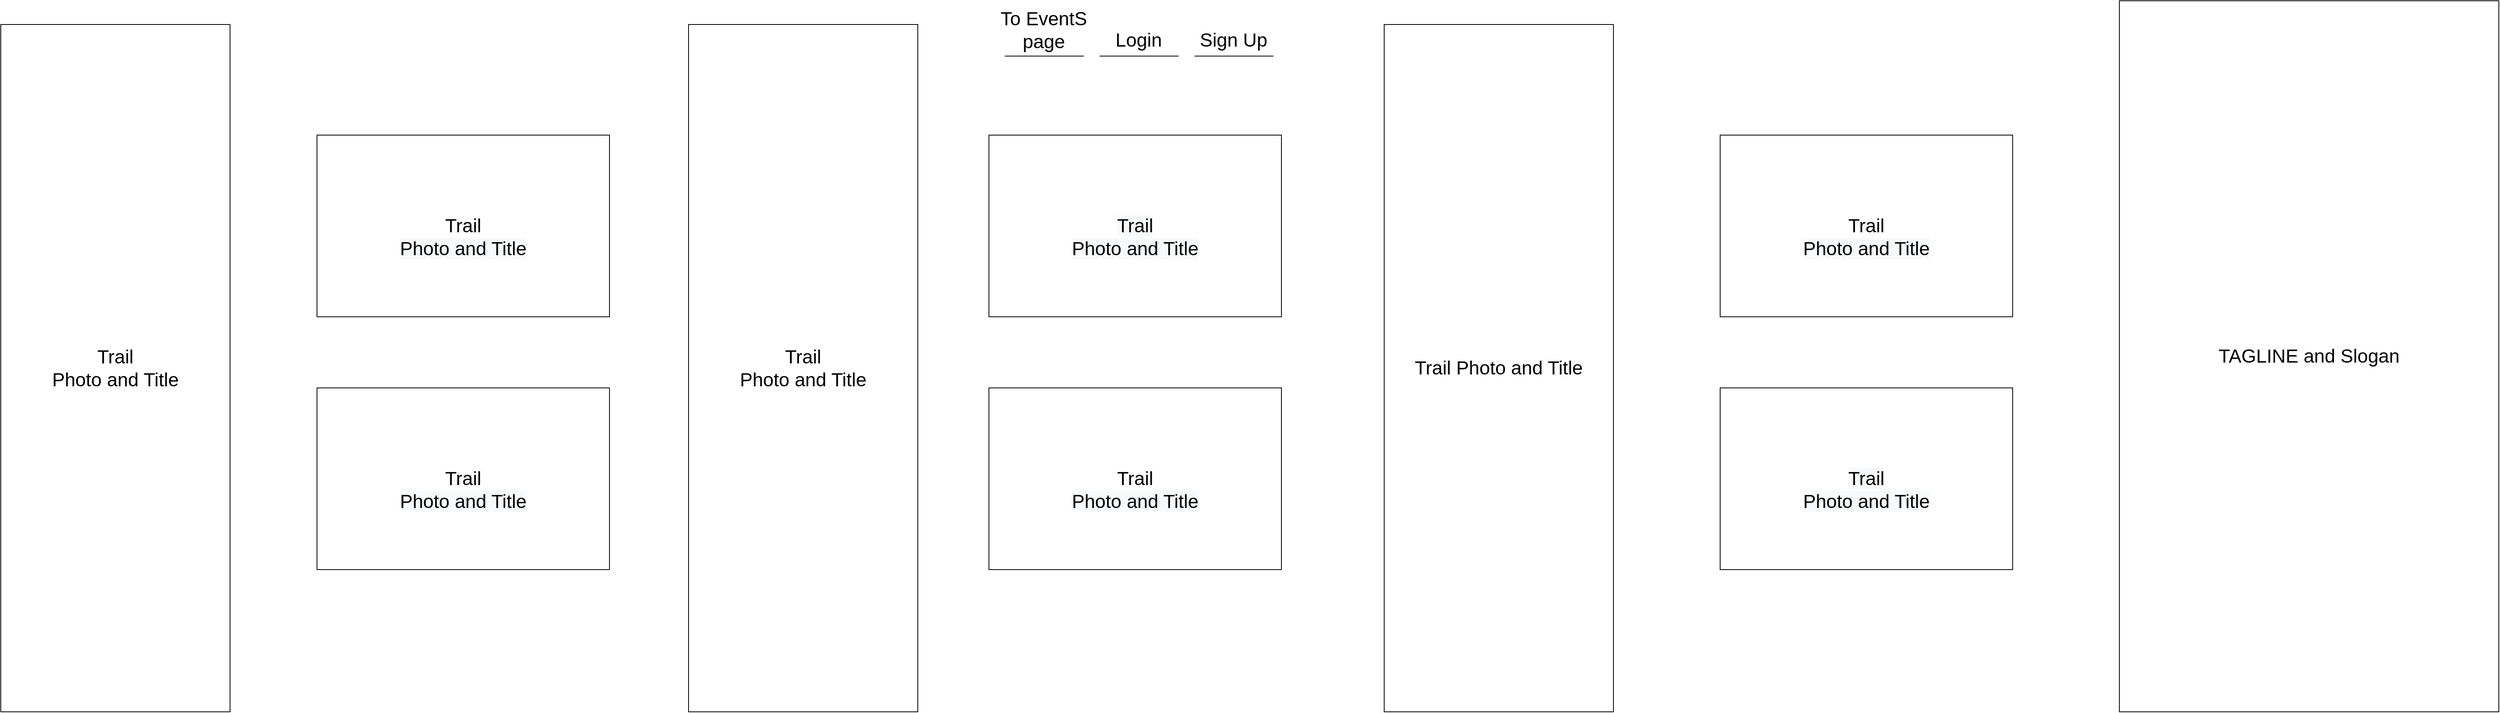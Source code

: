 <mxfile version="14.2.4" type="device" pages="2"><diagram id="_DJc1hLR6KtjnJtQKItH" name="Page-1"><mxGraphModel dx="2076" dy="1096" grid="1" gridSize="10" guides="1" tooltips="1" connect="1" arrows="1" fold="1" page="1" pageScale="1" pageWidth="1600" pageHeight="900" math="0" shadow="0"><root><mxCell id="0"/><mxCell id="1" parent="0"/><mxCell id="yUV-QKRige1Pn2zieuos-1" value="&lt;font style=&quot;font-size: 24px&quot;&gt;Trail&lt;br&gt;Photo and Title&lt;/font&gt;" style="rounded=0;whiteSpace=wrap;html=1;" parent="1" vertex="1"><mxGeometry x="40" y="30" width="290" height="870" as="geometry"/></mxCell><mxCell id="yUV-QKRige1Pn2zieuos-2" value="&lt;br&gt;&lt;br&gt;&lt;font face=&quot;helvetica&quot;&gt;&lt;span style=&quot;font-size: 24px&quot;&gt;Trail&lt;/span&gt;&lt;/font&gt;&lt;br style=&quot;color: rgb(0 , 0 , 0) ; font-family: &amp;#34;helvetica&amp;#34; ; font-size: 24px ; font-style: normal ; font-weight: 400 ; letter-spacing: normal ; text-align: center ; text-indent: 0px ; text-transform: none ; word-spacing: 0px ; background-color: rgb(248 , 249 , 250)&quot;&gt;&lt;span style=&quot;color: rgb(0 , 0 , 0) ; font-family: &amp;#34;helvetica&amp;#34; ; font-size: 24px ; font-style: normal ; font-weight: 400 ; letter-spacing: normal ; text-align: center ; text-indent: 0px ; text-transform: none ; word-spacing: 0px ; background-color: rgb(248 , 249 , 250) ; display: inline ; float: none&quot;&gt;Photo and Title&lt;/span&gt;&lt;br&gt;" style="rounded=0;whiteSpace=wrap;html=1;" parent="1" vertex="1"><mxGeometry x="440" y="170" width="370" height="230" as="geometry"/></mxCell><mxCell id="yUV-QKRige1Pn2zieuos-3" value="&lt;br&gt;&lt;br&gt;&lt;font face=&quot;helvetica&quot;&gt;&lt;span style=&quot;font-size: 24px&quot;&gt;Trail&lt;/span&gt;&lt;/font&gt;&lt;br style=&quot;color: rgb(0 , 0 , 0) ; font-family: &amp;#34;helvetica&amp;#34; ; font-size: 24px ; font-style: normal ; font-weight: 400 ; letter-spacing: normal ; text-align: center ; text-indent: 0px ; text-transform: none ; word-spacing: 0px ; background-color: rgb(248 , 249 , 250)&quot;&gt;&lt;span style=&quot;color: rgb(0 , 0 , 0) ; font-family: &amp;#34;helvetica&amp;#34; ; font-size: 24px ; font-style: normal ; font-weight: 400 ; letter-spacing: normal ; text-align: center ; text-indent: 0px ; text-transform: none ; word-spacing: 0px ; background-color: rgb(248 , 249 , 250) ; display: inline ; float: none&quot;&gt;Photo and Title&lt;/span&gt;&lt;br&gt;" style="rounded=0;whiteSpace=wrap;html=1;" parent="1" vertex="1"><mxGeometry x="440" y="490" width="370" height="230" as="geometry"/></mxCell><mxCell id="yUV-QKRige1Pn2zieuos-4" value="&lt;font style=&quot;font-size: 24px&quot;&gt;Trail&lt;br&gt;Photo and Title&lt;/font&gt;" style="rounded=0;whiteSpace=wrap;html=1;" parent="1" vertex="1"><mxGeometry x="910" y="30" width="290" height="870" as="geometry"/></mxCell><mxCell id="yUV-QKRige1Pn2zieuos-5" value="&lt;br&gt;&lt;br&gt;&lt;font face=&quot;helvetica&quot;&gt;&lt;span style=&quot;font-size: 24px&quot;&gt;Trail&lt;/span&gt;&lt;/font&gt;&lt;br style=&quot;color: rgb(0 , 0 , 0) ; font-family: &amp;#34;helvetica&amp;#34; ; font-size: 24px ; font-style: normal ; font-weight: 400 ; letter-spacing: normal ; text-align: center ; text-indent: 0px ; text-transform: none ; word-spacing: 0px ; background-color: rgb(248 , 249 , 250)&quot;&gt;&lt;span style=&quot;color: rgb(0 , 0 , 0) ; font-family: &amp;#34;helvetica&amp;#34; ; font-size: 24px ; font-style: normal ; font-weight: 400 ; letter-spacing: normal ; text-align: center ; text-indent: 0px ; text-transform: none ; word-spacing: 0px ; background-color: rgb(248 , 249 , 250) ; display: inline ; float: none&quot;&gt;Photo and Title&lt;/span&gt;&lt;br&gt;" style="rounded=0;whiteSpace=wrap;html=1;" parent="1" vertex="1"><mxGeometry x="1290" y="490" width="370" height="230" as="geometry"/></mxCell><mxCell id="yUV-QKRige1Pn2zieuos-6" value="&lt;br&gt;&lt;br&gt;&lt;span style=&quot;color: rgb(0 , 0 , 0) ; font-family: &amp;#34;helvetica&amp;#34; ; font-size: 24px ; font-style: normal ; font-weight: 400 ; letter-spacing: normal ; text-align: center ; text-indent: 0px ; text-transform: none ; word-spacing: 0px ; background-color: rgb(248 , 249 , 250) ; display: inline ; float: none&quot;&gt;Trail&lt;br&gt;Photo and Title&lt;/span&gt;&lt;br&gt;" style="rounded=0;whiteSpace=wrap;html=1;" parent="1" vertex="1"><mxGeometry x="1290" y="170" width="370" height="230" as="geometry"/></mxCell><mxCell id="yUV-QKRige1Pn2zieuos-7" value="&lt;font style=&quot;font-size: 24px&quot;&gt;Trail Photo and Title&lt;/font&gt;" style="rounded=0;whiteSpace=wrap;html=1;" parent="1" vertex="1"><mxGeometry x="1790" y="30" width="290" height="870" as="geometry"/></mxCell><mxCell id="yUV-QKRige1Pn2zieuos-8" value="&lt;br&gt;&lt;br&gt;&lt;font face=&quot;helvetica&quot;&gt;&lt;span style=&quot;font-size: 24px&quot;&gt;Trail&lt;/span&gt;&lt;/font&gt;&lt;br style=&quot;color: rgb(0 , 0 , 0) ; font-family: &amp;#34;helvetica&amp;#34; ; font-size: 24px ; font-style: normal ; font-weight: 400 ; letter-spacing: normal ; text-align: center ; text-indent: 0px ; text-transform: none ; word-spacing: 0px ; background-color: rgb(248 , 249 , 250)&quot;&gt;&lt;span style=&quot;color: rgb(0 , 0 , 0) ; font-family: &amp;#34;helvetica&amp;#34; ; font-size: 24px ; font-style: normal ; font-weight: 400 ; letter-spacing: normal ; text-align: center ; text-indent: 0px ; text-transform: none ; word-spacing: 0px ; background-color: rgb(248 , 249 , 250) ; display: inline ; float: none&quot;&gt;Photo and Title&lt;/span&gt;&lt;br&gt;" style="rounded=0;whiteSpace=wrap;html=1;" parent="1" vertex="1"><mxGeometry x="2215" y="170" width="370" height="230" as="geometry"/></mxCell><mxCell id="yUV-QKRige1Pn2zieuos-9" value="&lt;br&gt;&lt;br&gt;&lt;span style=&quot;color: rgb(0 , 0 , 0) ; font-family: &amp;#34;helvetica&amp;#34; ; font-size: 24px ; font-style: normal ; font-weight: 400 ; letter-spacing: normal ; text-align: center ; text-indent: 0px ; text-transform: none ; word-spacing: 0px ; background-color: rgb(248 , 249 , 250) ; display: inline ; float: none&quot;&gt;Trail&lt;/span&gt;&lt;br style=&quot;color: rgb(0 , 0 , 0) ; font-family: &amp;#34;helvetica&amp;#34; ; font-size: 24px ; font-style: normal ; font-weight: 400 ; letter-spacing: normal ; text-align: center ; text-indent: 0px ; text-transform: none ; word-spacing: 0px ; background-color: rgb(248 , 249 , 250)&quot;&gt;&lt;span style=&quot;color: rgb(0 , 0 , 0) ; font-family: &amp;#34;helvetica&amp;#34; ; font-size: 24px ; font-style: normal ; font-weight: 400 ; letter-spacing: normal ; text-align: center ; text-indent: 0px ; text-transform: none ; word-spacing: 0px ; background-color: rgb(248 , 249 , 250) ; display: inline ; float: none&quot;&gt;Photo and Title&lt;/span&gt;&lt;br&gt;" style="rounded=0;whiteSpace=wrap;html=1;" parent="1" vertex="1"><mxGeometry x="2215" y="490" width="370" height="230" as="geometry"/></mxCell><mxCell id="yUV-QKRige1Pn2zieuos-10" value="&lt;span style=&quot;font-size: 24px&quot;&gt;TAGLINE and Slogan&lt;/span&gt;" style="rounded=0;whiteSpace=wrap;html=1;" parent="1" vertex="1"><mxGeometry x="2720" width="480" height="900" as="geometry"/></mxCell><mxCell id="yUV-QKRige1Pn2zieuos-12" value="" style="endArrow=none;html=1;" parent="1" edge="1"><mxGeometry width="50" height="50" relative="1" as="geometry"><mxPoint x="1430" y="70" as="sourcePoint"/><mxPoint x="1530" y="70" as="targetPoint"/></mxGeometry></mxCell><mxCell id="yUV-QKRige1Pn2zieuos-13" value="&lt;font style=&quot;font-size: 24px&quot;&gt;Login&lt;/font&gt;" style="edgeLabel;html=1;align=center;verticalAlign=middle;resizable=0;points=[];" parent="yUV-QKRige1Pn2zieuos-12" vertex="1" connectable="0"><mxGeometry x="-0.394" y="-3" relative="1" as="geometry"><mxPoint x="18" y="-23" as="offset"/></mxGeometry></mxCell><mxCell id="yUV-QKRige1Pn2zieuos-14" value="" style="endArrow=none;html=1;" parent="1" edge="1"><mxGeometry width="50" height="50" relative="1" as="geometry"><mxPoint x="1310" y="70" as="sourcePoint"/><mxPoint x="1410" y="70" as="targetPoint"/></mxGeometry></mxCell><mxCell id="yUV-QKRige1Pn2zieuos-15" value="&lt;span style=&quot;font-size: 24px&quot;&gt;To EventS &lt;br&gt;page&lt;br&gt;&lt;/span&gt;" style="edgeLabel;html=1;align=center;verticalAlign=middle;resizable=0;points=[];" parent="yUV-QKRige1Pn2zieuos-14" vertex="1" connectable="0"><mxGeometry x="-0.394" y="-3" relative="1" as="geometry"><mxPoint x="18" y="-36" as="offset"/></mxGeometry></mxCell><mxCell id="yUV-QKRige1Pn2zieuos-16" value="" style="endArrow=none;html=1;" parent="1" edge="1"><mxGeometry width="50" height="50" relative="1" as="geometry"><mxPoint x="1550" y="70" as="sourcePoint"/><mxPoint x="1650" y="70" as="targetPoint"/></mxGeometry></mxCell><mxCell id="yUV-QKRige1Pn2zieuos-17" value="&lt;font style=&quot;font-size: 24px&quot;&gt;Sign Up&lt;/font&gt;" style="edgeLabel;html=1;align=center;verticalAlign=middle;resizable=0;points=[];" parent="yUV-QKRige1Pn2zieuos-16" vertex="1" connectable="0"><mxGeometry x="-0.394" y="-3" relative="1" as="geometry"><mxPoint x="18" y="-23" as="offset"/></mxGeometry></mxCell></root></mxGraphModel></diagram><diagram id="_kxd29mnNfrL68ipXH4J" name="Page-2"><mxGraphModel dx="2076" dy="1096" grid="1" gridSize="10" guides="1" tooltips="1" connect="1" arrows="1" fold="1" page="1" pageScale="1" pageWidth="900" pageHeight="1600" math="0" shadow="0"><root><mxCell id="-UKk-Q2hoMlHX-vu-xui-0"/><mxCell id="-UKk-Q2hoMlHX-vu-xui-1" parent="-UKk-Q2hoMlHX-vu-xui-0"/><mxCell id="AX-eRarBBTWIgEZjljtU-0" value="&lt;font style=&quot;font-size: 24px&quot;&gt;Navbar&lt;/font&gt;" style="rounded=0;whiteSpace=wrap;html=1;" vertex="1" parent="-UKk-Q2hoMlHX-vu-xui-1"><mxGeometry width="900" height="60" as="geometry"/></mxCell><mxCell id="AX-eRarBBTWIgEZjljtU-1" value="&lt;span style=&quot;font-size: 24px&quot;&gt;Trail&lt;/span&gt;&lt;br style=&quot;font-size: 24px&quot;&gt;&lt;span style=&quot;font-size: 24px&quot;&gt;Photo and Title&lt;/span&gt;" style="rounded=1;whiteSpace=wrap;html=1;" vertex="1" parent="-UKk-Q2hoMlHX-vu-xui-1"><mxGeometry x="180" y="190" width="720" height="310" as="geometry"/></mxCell><mxCell id="uxZufXW9Q1tYAOnB0nlH-1" value="&lt;span style=&quot;font-size: 24px&quot;&gt;Trail&lt;/span&gt;&lt;br style=&quot;font-size: 24px&quot;&gt;&lt;span style=&quot;font-size: 24px&quot;&gt;Photo and Title&lt;/span&gt;" style="rounded=1;whiteSpace=wrap;html=1;" vertex="1" parent="-UKk-Q2hoMlHX-vu-xui-1"><mxGeometry y="580" width="720" height="310" as="geometry"/></mxCell><mxCell id="uxZufXW9Q1tYAOnB0nlH-2" value="&lt;span style=&quot;font-size: 24px&quot;&gt;Trail&lt;/span&gt;&lt;br style=&quot;font-size: 24px&quot;&gt;&lt;span style=&quot;font-size: 24px&quot;&gt;Photo and Title&lt;/span&gt;" style="rounded=1;whiteSpace=wrap;html=1;" vertex="1" parent="-UKk-Q2hoMlHX-vu-xui-1"><mxGeometry x="180" y="990" width="720" height="310" as="geometry"/></mxCell><mxCell id="uxZufXW9Q1tYAOnB0nlH-3" value="&lt;span style=&quot;font-size: 24px&quot;&gt;Trail&lt;/span&gt;&lt;br style=&quot;font-size: 24px&quot;&gt;&lt;span style=&quot;font-size: 24px&quot;&gt;Photo and Title&lt;/span&gt;" style="rounded=1;whiteSpace=wrap;html=1;" vertex="1" parent="-UKk-Q2hoMlHX-vu-xui-1"><mxGeometry y="1370" width="720" height="310" as="geometry"/></mxCell><mxCell id="uxZufXW9Q1tYAOnB0nlH-4" value="&lt;span style=&quot;font-size: 24px&quot;&gt;Trail&lt;/span&gt;&lt;br style=&quot;font-size: 24px&quot;&gt;&lt;span style=&quot;font-size: 24px&quot;&gt;Photo and Title&lt;/span&gt;" style="rounded=1;whiteSpace=wrap;html=1;" vertex="1" parent="-UKk-Q2hoMlHX-vu-xui-1"><mxGeometry x="180" y="1740" width="720" height="310" as="geometry"/></mxCell><mxCell id="uxZufXW9Q1tYAOnB0nlH-5" value="&lt;span style=&quot;font-size: 24px&quot;&gt;Trail&lt;/span&gt;&lt;br style=&quot;font-size: 24px&quot;&gt;&lt;span style=&quot;font-size: 24px&quot;&gt;Photo and Title&lt;/span&gt;" style="rounded=1;whiteSpace=wrap;html=1;" vertex="1" parent="-UKk-Q2hoMlHX-vu-xui-1"><mxGeometry y="2100" width="720" height="310" as="geometry"/></mxCell><mxCell id="uxZufXW9Q1tYAOnB0nlH-6" value="&lt;span style=&quot;font-size: 24px&quot;&gt;Trail&lt;/span&gt;&lt;br style=&quot;font-size: 24px&quot;&gt;&lt;span style=&quot;font-size: 24px&quot;&gt;Photo and Title&lt;/span&gt;" style="rounded=1;whiteSpace=wrap;html=1;" vertex="1" parent="-UKk-Q2hoMlHX-vu-xui-1"><mxGeometry x="180" y="2460" width="720" height="310" as="geometry"/></mxCell><mxCell id="uxZufXW9Q1tYAOnB0nlH-7" value="&lt;span style=&quot;font-size: 24px&quot;&gt;Trail&lt;/span&gt;&lt;br style=&quot;font-size: 24px&quot;&gt;&lt;span style=&quot;font-size: 24px&quot;&gt;Photo and Title&lt;/span&gt;" style="rounded=1;whiteSpace=wrap;html=1;" vertex="1" parent="-UKk-Q2hoMlHX-vu-xui-1"><mxGeometry y="2830" width="720" height="310" as="geometry"/></mxCell><mxCell id="uxZufXW9Q1tYAOnB0nlH-8" value="&lt;span style=&quot;font-size: 24px&quot;&gt;Trail&lt;/span&gt;&lt;br style=&quot;font-size: 24px&quot;&gt;&lt;span style=&quot;font-size: 24px&quot;&gt;Photo and Title&lt;/span&gt;" style="rounded=1;whiteSpace=wrap;html=1;" vertex="1" parent="-UKk-Q2hoMlHX-vu-xui-1"><mxGeometry x="180" y="3230" width="720" height="310" as="geometry"/></mxCell></root></mxGraphModel></diagram></mxfile>